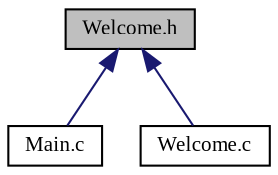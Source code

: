 digraph "Welcome.h"
{
  edge [fontname="TimesNewRoman",fontsize="10",labelfontname="TimesNewRoman",labelfontsize="10"];
  node [fontname="TimesNewRoman",fontsize="10",shape=record];
  Node3 [label="Welcome.h",height=0.2,width=0.4,color="black", fillcolor="grey75", style="filled", fontcolor="black"];
  Node3 -> Node4 [dir="back",color="midnightblue",fontsize="10",style="solid"];
  Node4 [label="Main.c",height=0.2,width=0.4,color="black", fillcolor="white", style="filled",URL="$_main_8c.html",tooltip="Zrodlo z glowna funkcja programu - source file. "];
  Node3 -> Node5 [dir="back",color="midnightblue",fontsize="10",style="solid"];
  Node5 [label="Welcome.c",height=0.2,width=0.4,color="black", fillcolor="white", style="filled",URL="$_welcome_8c.html",tooltip="Ekran powitalny - source file. "];
}
